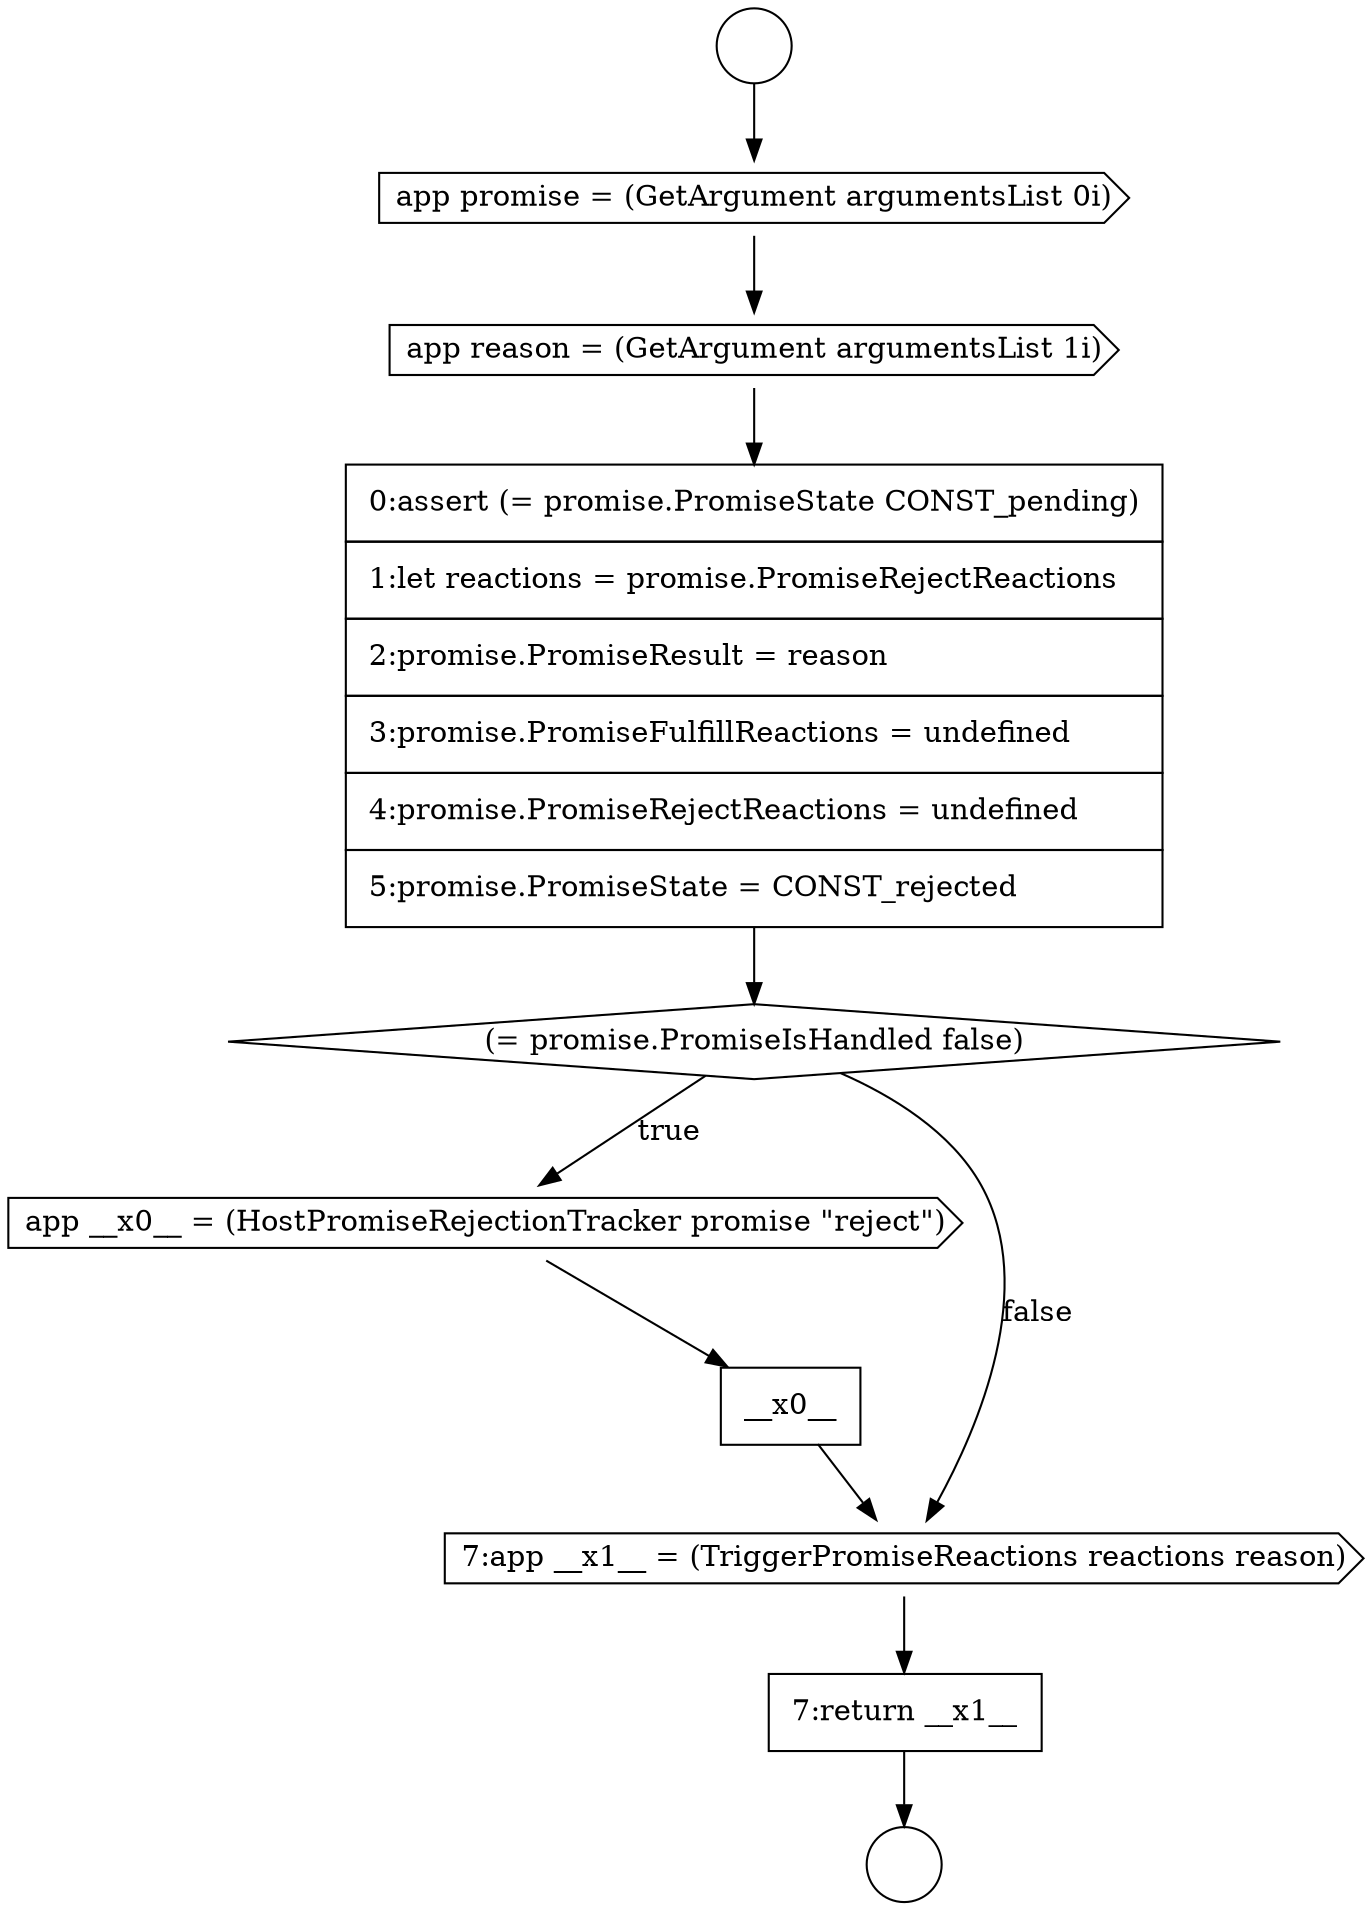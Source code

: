digraph {
  node0 [shape=circle label=" " color="black" fillcolor="white" style=filled]
  node5 [shape=diamond, label=<<font color="black">(= promise.PromiseIsHandled false)</font>> color="black" fillcolor="white" style=filled]
  node1 [shape=circle label=" " color="black" fillcolor="white" style=filled]
  node6 [shape=cds, label=<<font color="black">app __x0__ = (HostPromiseRejectionTracker promise &quot;reject&quot;)</font>> color="black" fillcolor="white" style=filled]
  node9 [shape=none, margin=0, label=<<font color="black">
    <table border="0" cellborder="1" cellspacing="0" cellpadding="10">
      <tr><td align="left">7:return __x1__</td></tr>
    </table>
  </font>> color="black" fillcolor="white" style=filled]
  node2 [shape=cds, label=<<font color="black">app promise = (GetArgument argumentsList 0i)</font>> color="black" fillcolor="white" style=filled]
  node7 [shape=none, margin=0, label=<<font color="black">
    <table border="0" cellborder="1" cellspacing="0" cellpadding="10">
      <tr><td align="left">__x0__</td></tr>
    </table>
  </font>> color="black" fillcolor="white" style=filled]
  node3 [shape=cds, label=<<font color="black">app reason = (GetArgument argumentsList 1i)</font>> color="black" fillcolor="white" style=filled]
  node8 [shape=cds, label=<<font color="black">7:app __x1__ = (TriggerPromiseReactions reactions reason)</font>> color="black" fillcolor="white" style=filled]
  node4 [shape=none, margin=0, label=<<font color="black">
    <table border="0" cellborder="1" cellspacing="0" cellpadding="10">
      <tr><td align="left">0:assert (= promise.PromiseState CONST_pending)</td></tr>
      <tr><td align="left">1:let reactions = promise.PromiseRejectReactions</td></tr>
      <tr><td align="left">2:promise.PromiseResult = reason</td></tr>
      <tr><td align="left">3:promise.PromiseFulfillReactions = undefined</td></tr>
      <tr><td align="left">4:promise.PromiseRejectReactions = undefined</td></tr>
      <tr><td align="left">5:promise.PromiseState = CONST_rejected</td></tr>
    </table>
  </font>> color="black" fillcolor="white" style=filled]
  node3 -> node4 [ color="black"]
  node7 -> node8 [ color="black"]
  node2 -> node3 [ color="black"]
  node0 -> node2 [ color="black"]
  node6 -> node7 [ color="black"]
  node4 -> node5 [ color="black"]
  node9 -> node1 [ color="black"]
  node8 -> node9 [ color="black"]
  node5 -> node6 [label=<<font color="black">true</font>> color="black"]
  node5 -> node8 [label=<<font color="black">false</font>> color="black"]
}
